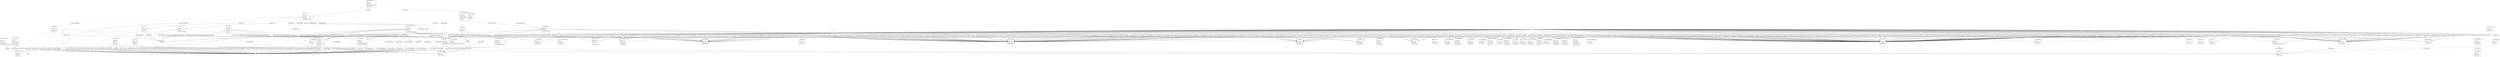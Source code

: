 digraph gph {
clusterNodesv [label="struct: clusterNodes\l\n----\lpackage: redis\l\nfile: cluster.go\l----\lopt:*ClusterOptions\l\nallNodes:map[string]*clusterNode\l\n", shape="box"];clusterNodes_All [label="function: All", shape="box"];
clusterNodev [label="struct: clusterNode\l\n----\lpackage: redis\l\nfile: cluster.go\l----\lClient:*Client\l\n", shape="box"];

ClusterClientv [label="struct: ClusterClient\l\n----\lpackage: redis\l\nfile: cluster.go\l----\lhooks:hooks\l\n*clusterClient:*clusterClient\l\n", shape="box"];ClusterClient_cmdsAreReadOnly [label="function: cmdsAreReadOnly", shape="box"];
Cmderv [label="Cmder", shape="box"];
ClusterClient_DoContext [label="function: DoContext", shape="box"];
Cmdv [label="struct: Cmd\l\n----\lpackage: redis\l\nfile: command.go\l----\lbaseCmd:baseCmd\l\n", shape="box"];
ClusterClient_processPipeline [label="function: processPipeline", shape="box"];
ClusterClient__process [label="function: _process", shape="box"];
ClusterClient_ProcessContext [label="function: ProcessContext", shape="box"];
ClusterClient_cmdInfo [label="function: cmdInfo", shape="box"];
CommandInfov [label="struct: CommandInfo\l\n----\lpackage: redis\l\nfile: command.go\l----\l", shape="box"];

cmdsMapv [label="struct: cmdsMap\l\n----\lpackage: redis\l\nfile: cluster.go\l----\lm:map[*clusterNode][]Cmder\l\nm:map[*clusterNode][]Cmder\l\n", shape="box"];cmdsMap_Add [label="function: Add", shape="box"];
ClusterClient_TxPipeline [label="function: TxPipeline", shape="box"];
Pipelinerv [label="Pipeliner", shape="box"];
ClusterClient_mapCmdsBySlot [label="function: mapCmdsBySlot", shape="box"];
ClusterClient_cmdsInfo [label="function: cmdsInfo", shape="box"];
ClusterClient_Do [label="function: Do", shape="box"];
ClusterClient_Pipelined [label="function: Pipelined", shape="box"];
ClusterClient_mapCmdsByNode [label="function: mapCmdsByNode", shape="box"];
ClusterClient_WithContext [label="function: WithContext", shape="box"];
ClusterClient_process [label="function: process", shape="box"];
ClusterClient__processPipeline [label="function: _processPipeline", shape="box"];

clusterStatev [label="struct: clusterState\l\n----\lpackage: redis\l\nfile: cluster.go\l----\lSlaves:[]*clusterNode\l\nslots:[]*clusterSlot\l\nnodes:*clusterNodes\l\n", shape="box"];clusterState_slotNodes [label="function: slotNodes", shape="box"];
ClusterClient_processTxPipeline [label="function: processTxPipeline", shape="box"];
ClusterClient_cmdsMoved [label="function: cmdsMoved", shape="box"];
ClusterClient_Subscribe [label="function: Subscribe", shape="box"];
PubSubv [label="struct: PubSub\l\n----\lpackage: redis\l\nfile: pubsub.go\l----\lcmd:*Cmd\l\nmsgCh:chan *Message\l\nopt:*Options\l\n", shape="box"];
ClusterClient_pubSub [label="function: pubSub", shape="box"];
ClusterClient_Process [label="function: Process", shape="box"];
ClusterClient_Pipeline [label="function: Pipeline", shape="box"];
ClusterClient_checkMovedErr [label="function: checkMovedErr", shape="box"];

ClusterOptionsv [label="struct: ClusterOptions\l\n----\lpackage: redis\l\nfile: cluster.go\l----\lClusterSlots:func() ([]ClusterSlot, error)\l\n", shape="box"];ClusterOptions_clientOptions [label="function: clientOptions", shape="box"];
Optionsv [label="struct: Options\l\n----\lpackage: redis\l\nfile: options.go\l----\l", shape="box"];
ClusterClient_cmdNode [label="function: cmdNode", shape="box"];
ClusterClient__processTxPipeline [label="function: _processTxPipeline", shape="box"];
ClusterClient_txPipelineReadQueued [label="function: txPipelineReadQueued", shape="box"];
ClusterClient_Options [label="function: Options", shape="box"];
ClusterClient_pipelineReadCmds [label="function: pipelineReadCmds", shape="box"];
ClusterClient_TxPipelined [label="function: TxPipelined", shape="box"];
ClusterClient_PSubscribe [label="function: PSubscribe", shape="box"];
ClusterClient_DBSize [label="function: DBSize", shape="box"];
IntCmdv [label="struct: IntCmd\l\n----\lpackage: redis\l\nfile: command.go\l----\lbaseCmd:baseCmd\l\n", shape="box"];

ScanCmdv [label="struct: ScanCmd\l\n----\lpackage: redis\l\nfile: command.go\l----\lbaseCmd:baseCmd\l\n", shape="box"];ScanCmd_Iterator [label="function: Iterator", shape="box"];
ScanIteratorv [label="struct: ScanIterator\l\n----\lpackage: redis\l\nfile: iterator.go\l----\lcmd:*ScanCmd\l\n", shape="box"];

CommandsInfoCmdv [label="struct: CommandsInfoCmd\l\n----\lpackage: redis\l\nfile: command.go\l----\lbaseCmd:baseCmd\l\nval:map[string]*CommandInfo\l\n", shape="box"];CommandsInfoCmd_Result [label="function: Result", shape="box"];

cmdsInfoCachev [label="struct: cmdsInfoCache\l\n----\lpackage: redis\l\nfile: command.go\l----\lfn:func() (map[string]*CommandInfo, error)\l\n", shape="box"];cmdsInfoCache_Get [label="function: Get", shape="box"];
CommandsInfoCmd_Val [label="function: Val", shape="box"];

cmdablev [label="", shape="box"];cmdable_ZAddCh [label="function: ZAddCh", shape="box"];
cmdable_PExpire [label="function: PExpire", shape="box"];
BoolCmdv [label="struct: BoolCmd\l\n----\lpackage: redis\l\nfile: command.go\l----\lbaseCmd:baseCmd\l\n", shape="box"];
cmdable_ZCard [label="function: ZCard", shape="box"];
cmdable_Publish [label="function: Publish", shape="box"];
cmdable_BitOpAnd [label="function: BitOpAnd", shape="box"];
cmdable_LRange [label="function: LRange", shape="box"];
StringSliceCmdv [label="struct: StringSliceCmd\l\n----\lpackage: redis\l\nfile: command.go\l----\lbaseCmd:baseCmd\l\n", shape="box"];
cmdable_SIsMember [label="function: SIsMember", shape="box"];
cmdable_ZAddNX [label="function: ZAddNX", shape="box"];
cmdable_Eval [label="function: Eval", shape="box"];
cmdable_SetBit [label="function: SetBit", shape="box"];
cmdable_XPending [label="function: XPending", shape="box"];
XPendingCmdv [label="struct: XPendingCmd\l\n----\lpackage: redis\l\nfile: command.go\l----\lval:*XPending\l\nbaseCmd:baseCmd\l\n", shape="box"];
cmdable_ZAddXXCh [label="function: ZAddXXCh", shape="box"];
cmdable_ClusterMeet [label="function: ClusterMeet", shape="box"];
StatusCmdv [label="struct: StatusCmd\l\n----\lpackage: redis\l\nfile: command.go\l----\lbaseCmd:baseCmd\l\n", shape="box"];
cmdable_GeoDist [label="function: GeoDist", shape="box"];
FloatCmdv [label="struct: FloatCmd\l\n----\lpackage: redis\l\nfile: command.go\l----\lbaseCmd:baseCmd\l\n", shape="box"];
cmdable_XAck [label="function: XAck", shape="box"];
cmdable_LPush [label="function: LPush", shape="box"];
cmdable_RPop [label="function: RPop", shape="box"];
StringCmdv [label="struct: StringCmd\l\n----\lpackage: redis\l\nfile: command.go\l----\lbaseCmd:baseCmd\l\n", shape="box"];
cmdable_Move [label="function: Move", shape="box"];
cmdable_SInterStore [label="function: SInterStore", shape="box"];
cmdable_ZRevRangeByScoreWithScores [label="function: ZRevRangeByScoreWithScores", shape="box"];
ZRangeByv [label="struct: ZRangeBy\l\n----\lpackage: redis\l\nfile: commands.go\l----\l", shape="box"];
ZSliceCmdv [label="struct: ZSliceCmd\l\n----\lpackage: redis\l\nfile: command.go\l----\lval:[]Z\l\nbaseCmd:baseCmd\l\n", shape="box"];
cmdable_ClientGetName [label="function: ClientGetName", shape="box"];
cmdable_ClusterFailover [label="function: ClusterFailover", shape="box"];
cmdable_ExpireAt [label="function: ExpireAt", shape="box"];
cmdable_FlushDBAsync [label="function: FlushDBAsync", shape="box"];
cmdable_XClaim [label="function: XClaim", shape="box"];
XMessageSliceCmdv [label="struct: XMessageSliceCmd\l\n----\lpackage: redis\l\nfile: command.go\l----\lval:[]XMessage\l\nbaseCmd:baseCmd\l\n", shape="box"];
XClaimArgsv [label="struct: XClaimArgs\l\n----\lpackage: redis\l\nfile: commands.go\l----\l", shape="box"];
cmdable_ZRangeByScoreWithScores [label="function: ZRangeByScoreWithScores", shape="box"];
cmdable_ZRevRangeWithScores [label="function: ZRevRangeWithScores", shape="box"];
cmdable_ClusterAddSlotsRange [label="function: ClusterAddSlotsRange", shape="box"];
cmdable_SCard [label="function: SCard", shape="box"];
cmdable_HSet [label="function: HSet", shape="box"];
cmdable_SPopN [label="function: SPopN", shape="box"];
cmdable_ClusterKeySlot [label="function: ClusterKeySlot", shape="box"];
cmdable_PExpireAt [label="function: PExpireAt", shape="box"];
cmdable_Restore [label="function: Restore", shape="box"];
cmdable_Sort [label="function: Sort", shape="box"];
Sortv [label="struct: Sort\l\n----\lpackage: redis\l\nfile: commands.go\l----\l", shape="box"];
cmdable_ZScan [label="function: ZScan", shape="box"];
cmdable_BitPos [label="function: BitPos", shape="box"];
cmdable_Get [label="function: Get", shape="box"];
cmdable_SMembersMap [label="function: SMembersMap", shape="box"];
StringStructMapCmdv [label="struct: StringStructMapCmd\l\n----\lpackage: redis\l\nfile: command.go\l----\lbaseCmd:baseCmd\l\n", shape="box"];
cmdable_XGroupSetID [label="function: XGroupSetID", shape="box"];
cmdable_Command [label="function: Command", shape="box"];
cmdable_Shutdown [label="function: Shutdown", shape="box"];
cmdable_ClusterSlots [label="function: ClusterSlots", shape="box"];
ClusterSlotsCmdv [label="struct: ClusterSlotsCmd\l\n----\lpackage: redis\l\nfile: command.go\l----\lbaseCmd:baseCmd\l\nval:[]ClusterSlot\l\n", shape="box"];
cmdable_ZRangeByLex [label="function: ZRangeByLex", shape="box"];
cmdable_LTrim [label="function: LTrim", shape="box"];
cmdable_ZRevRank [label="function: ZRevRank", shape="box"];
cmdable_HGet [label="function: HGet", shape="box"];
cmdable_Persist [label="function: Persist", shape="box"];
cmdable_SortStore [label="function: SortStore", shape="box"];
cmdable_XLen [label="function: XLen", shape="box"];
cmdable_ZPopMax [label="function: ZPopMax", shape="box"];
cmdable_GeoRadius [label="function: GeoRadius", shape="box"];
GeoRadiusQueryv [label="struct: GeoRadiusQuery\l\n----\lpackage: redis\l\nfile: command.go\l----\l", shape="box"];
GeoLocationCmdv [label="struct: GeoLocationCmd\l\n----\lpackage: redis\l\nfile: command.go\l----\lq:*GeoRadiusQuery\l\nlocations:[]GeoLocation\l\nbaseCmd:baseCmd\l\n", shape="box"];
cmdable_Echo [label="function: Echo", shape="box"];
cmdable_SInter [label="function: SInter", shape="box"];
cmdable_ScriptLoad [label="function: ScriptLoad", shape="box"];
cmdable_HMSet [label="function: HMSet", shape="box"];
cmdable_BitOpOr [label="function: BitOpOr", shape="box"];
cmdable_GeoRadiusByMemberStore [label="function: GeoRadiusByMemberStore", shape="box"];
cmdable_IncrByFloat [label="function: IncrByFloat", shape="box"];
cmdable_SDiff [label="function: SDiff", shape="box"];
cmdable_XGroupDelConsumer [label="function: XGroupDelConsumer", shape="box"];
cmdable_XTrim [label="function: XTrim", shape="box"];
cmdable_zIncr [label="function: zIncr", shape="box"];
cmdable_ScriptExists [label="function: ScriptExists", shape="box"];
BoolSliceCmdv [label="struct: BoolSliceCmd\l\n----\lpackage: redis\l\nfile: command.go\l----\lbaseCmd:baseCmd\l\n", shape="box"];
cmdable_ClusterForget [label="function: ClusterForget", shape="box"];
cmdable_ObjectIdleTime [label="function: ObjectIdleTime", shape="box"];
DurationCmdv [label="struct: DurationCmd\l\n----\lpackage: redis\l\nfile: command.go\l----\lbaseCmd:baseCmd\l\n", shape="box"];
cmdable_zRange [label="function: zRange", shape="box"];
cmdable_ZRevRangeByLex [label="function: ZRevRangeByLex", shape="box"];
cmdable_ShutdownSave [label="function: ShutdownSave", shape="box"];
cmdable_ShutdownNoSave [label="function: ShutdownNoSave", shape="box"];
cmdable_ClusterGetKeysInSlot [label="function: ClusterGetKeysInSlot", shape="box"];
cmdable_XRangeN [label="function: XRangeN", shape="box"];
cmdable_XReadGroup [label="function: XReadGroup", shape="box"];
XReadGroupArgsv [label="struct: XReadGroupArgs\l\n----\lpackage: redis\l\nfile: commands.go\l----\l", shape="box"];
XStreamSliceCmdv [label="struct: XStreamSliceCmd\l\n----\lpackage: redis\l\nfile: command.go\l----\lbaseCmd:baseCmd\l\nval:[]XStream\l\n", shape="box"];
cmdable_ClusterCountKeysInSlot [label="function: ClusterCountKeysInSlot", shape="box"];
cmdable_Type [label="function: Type", shape="box"];
cmdable_GetSet [label="function: GetSet", shape="box"];
cmdable_SetXX [label="function: SetXX", shape="box"];
cmdable_HKeys [label="function: HKeys", shape="box"];
cmdable_ZAdd [label="function: ZAdd", shape="box"];
cmdable_DbSize [label="function: DbSize", shape="box"];
cmdable_Rename [label="function: Rename", shape="box"];
cmdable_BitOpXor [label="function: BitOpXor", shape="box"];
cmdable_XDel [label="function: XDel", shape="box"];
cmdable_XInfoGroups [label="function: XInfoGroups", shape="box"];
XInfoGroupsCmdv [label="struct: XInfoGroupsCmd\l\n----\lpackage: redis\l\nfile: command.go\l----\lbaseCmd:baseCmd\l\nval:[]XInfoGroups\l\n", shape="box"];
cmdable_ZAddXX [label="function: ZAddXX", shape="box"];
cmdable_ZRemRangeByLex [label="function: ZRemRangeByLex", shape="box"];
cmdable_Ping [label="function: Ping", shape="box"];
cmdable_ClusterNodes [label="function: ClusterNodes", shape="box"];
cmdable_RPush [label="function: RPush", shape="box"];
cmdable_ZRemRangeByScore [label="function: ZRemRangeByScore", shape="box"];
cmdable_GetRange [label="function: GetRange", shape="box"];
cmdable_Time [label="function: Time", shape="box"];
TimeCmdv [label="struct: TimeCmd\l\n----\lpackage: redis\l\nfile: command.go\l----\lbaseCmd:baseCmd\l\n", shape="box"];
cmdable_LInsertBefore [label="function: LInsertBefore", shape="box"];
cmdable_ConfigGet [label="function: ConfigGet", shape="box"];
SliceCmdv [label="struct: SliceCmd\l\n----\lpackage: redis\l\nfile: command.go\l----\lbaseCmd:baseCmd\l\n", shape="box"];
cmdable_Dump [label="function: Dump", shape="box"];
cmdable_MGet [label="function: MGet", shape="box"];
cmdable_HVals [label="function: HVals", shape="box"];
cmdable_XRead [label="function: XRead", shape="box"];
XReadArgsv [label="struct: XReadArgs\l\n----\lpackage: redis\l\nfile: commands.go\l----\l", shape="box"];
cmdable_BitField [label="function: BitField", shape="box"];
IntSliceCmdv [label="struct: IntSliceCmd\l\n----\lpackage: redis\l\nfile: command.go\l----\lbaseCmd:baseCmd\l\n", shape="box"];
cmdable_XGroupCreate [label="function: XGroupCreate", shape="box"];
cmdable_PubSubNumPat [label="function: PubSubNumPat", shape="box"];
cmdable_Quit [label="function: Quit", shape="box"];
cmdable_ClusterReplicate [label="function: ClusterReplicate", shape="box"];
cmdable_GeoHash [label="function: GeoHash", shape="box"];
cmdable_SUnion [label="function: SUnion", shape="box"];
cmdable_BitCount [label="function: BitCount", shape="box"];
BitCountv [label="struct: BitCount\l\n----\lpackage: redis\l\nfile: commands.go\l----\l", shape="box"];
cmdable_SAdd [label="function: SAdd", shape="box"];
cmdable_SPop [label="function: SPop", shape="box"];
cmdable_XGroupDestroy [label="function: XGroupDestroy", shape="box"];
cmdable_ObjectRefCount [label="function: ObjectRefCount", shape="box"];
cmdable_BLPop [label="function: BLPop", shape="box"];
cmdable_EvalSha [label="function: EvalSha", shape="box"];
cmdable_RandomKey [label="function: RandomKey", shape="box"];
cmdable_RPopLPush [label="function: RPopLPush", shape="box"];
cmdable_SDiffStore [label="function: SDiffStore", shape="box"];
cmdable_BgRewriteAOF [label="function: BgRewriteAOF", shape="box"];
cmdable_MSet [label="function: MSet", shape="box"];
cmdable_ClusterDelSlots [label="function: ClusterDelSlots", shape="box"];
cmdable_ClientID [label="function: ClientID", shape="box"];
cmdable_ConfigResetStat [label="function: ConfigResetStat", shape="box"];
cmdable_Unlink [label="function: Unlink", shape="box"];
cmdable_ClientKillByFilter [label="function: ClientKillByFilter", shape="box"];
cmdable_ClientPause [label="function: ClientPause", shape="box"];
cmdable_Del [label="function: Del", shape="box"];
cmdable_DecrBy [label="function: DecrBy", shape="box"];
cmdable_ZPopMin [label="function: ZPopMin", shape="box"];
cmdable_PFAdd [label="function: PFAdd", shape="box"];
cmdable_Decr [label="function: Decr", shape="box"];
cmdable_HScan [label="function: HScan", shape="box"];
cmdable_LInsert [label="function: LInsert", shape="box"];
cmdable_SScan [label="function: SScan", shape="box"];
cmdable_ZIncr [label="function: ZIncr", shape="box"];
Zv [label="struct: Z\l\n----\lpackage: redis\l\nfile: commands.go\l----\l", shape="box"];
cmdable_GeoRadiusStore [label="function: GeoRadiusStore", shape="box"];
cmdable_LRem [label="function: LRem", shape="box"];
cmdable_HGetAll [label="function: HGetAll", shape="box"];
StringStringMapCmdv [label="struct: StringStringMapCmd\l\n----\lpackage: redis\l\nfile: command.go\l----\lbaseCmd:baseCmd\l\n", shape="box"];
cmdable_RPushX [label="function: RPushX", shape="box"];
cmdable_XClaimJustID [label="function: XClaimJustID", shape="box"];
cmdable_PFMerge [label="function: PFMerge", shape="box"];
cmdable_ClusterAddSlots [label="function: ClusterAddSlots", shape="box"];
cmdable_MSetNX [label="function: MSetNX", shape="box"];
cmdable_ScriptKill [label="function: ScriptKill", shape="box"];
cmdable_ClusterSlaves [label="function: ClusterSlaves", shape="box"];
cmdable_ZRem [label="function: ZRem", shape="box"];
cmdable_LPushX [label="function: LPushX", shape="box"];
cmdable_LSet [label="function: LSet", shape="box"];
cmdable_SRandMemberN [label="function: SRandMemberN", shape="box"];
cmdable_ZScore [label="function: ZScore", shape="box"];
cmdable_ConfigRewrite [label="function: ConfigRewrite", shape="box"];
cmdable_FlushAll [label="function: FlushAll", shape="box"];
cmdable_Append [label="function: Append", shape="box"];
cmdable_XAdd [label="function: XAdd", shape="box"];
XAddArgsv [label="struct: XAddArgs\l\n----\lpackage: redis\l\nfile: commands.go\l----\l", shape="box"];
cmdable_ZIncrNX [label="function: ZIncrNX", shape="box"];
cmdable_ZRank [label="function: ZRank", shape="box"];
cmdable_PFCount [label="function: PFCount", shape="box"];
cmdable_Info [label="function: Info", shape="box"];
cmdable_DebugObject [label="function: DebugObject", shape="box"];
cmdable_BitOpNot [label="function: BitOpNot", shape="box"];
cmdable_Scan [label="function: Scan", shape="box"];
cmdable_bitOp [label="function: bitOp", shape="box"];
cmdable_ClusterCountFailureReports [label="function: ClusterCountFailureReports", shape="box"];
cmdable_MemoryUsage [label="function: MemoryUsage", shape="box"];
cmdable_SortInterfaces [label="function: SortInterfaces", shape="box"];
cmdable_SUnionStore [label="function: SUnionStore", shape="box"];
cmdable_zRevRangeBy [label="function: zRevRangeBy", shape="box"];
cmdable_ScriptFlush [label="function: ScriptFlush", shape="box"];
cmdable_ClusterResetSoft [label="function: ClusterResetSoft", shape="box"];
cmdable_IncrBy [label="function: IncrBy", shape="box"];
cmdable_LIndex [label="function: LIndex", shape="box"];
cmdable_ZRange [label="function: ZRange", shape="box"];
cmdable_zRangeBy [label="function: zRangeBy", shape="box"];
cmdable_HDel [label="function: HDel", shape="box"];
cmdable_Wait [label="function: Wait", shape="box"];
cmdable_SMove [label="function: SMove", shape="box"];
cmdable_XGroupCreateMkStream [label="function: XGroupCreateMkStream", shape="box"];
cmdable_FlushDB [label="function: FlushDB", shape="box"];
cmdable_Save [label="function: Save", shape="box"];
cmdable_ClientList [label="function: ClientList", shape="box"];
cmdable_ZRevRange [label="function: ZRevRange", shape="box"];
cmdable_LLen [label="function: LLen", shape="box"];
cmdable_ZUnionStore [label="function: ZUnionStore", shape="box"];
ZStorev [label="struct: ZStore\l\n----\lpackage: redis\l\nfile: commands.go\l----\l", shape="box"];
cmdable_RenameNX [label="function: RenameNX", shape="box"];
cmdable_ZRangeWithScores [label="function: ZRangeWithScores", shape="box"];
cmdable_ClientKill [label="function: ClientKill", shape="box"];
cmdable_PubSubNumSub [label="function: PubSubNumSub", shape="box"];
StringIntMapCmdv [label="struct: StringIntMapCmd\l\n----\lpackage: redis\l\nfile: command.go\l----\lbaseCmd:baseCmd\l\n", shape="box"];
cmdable_GeoPos [label="function: GeoPos", shape="box"];
GeoPosCmdv [label="struct: GeoPosCmd\l\n----\lpackage: redis\l\nfile: command.go\l----\lbaseCmd:baseCmd\l\nval:[]*GeoPos\l\n", shape="box"];
cmdable_Touch [label="function: Touch", shape="box"];
cmdable_RestoreReplace [label="function: RestoreReplace", shape="box"];
cmdable_TTL [label="function: TTL", shape="box"];
cmdable_GetBit [label="function: GetBit", shape="box"];
cmdable_StrLen [label="function: StrLen", shape="box"];
cmdable_XTrimApprox [label="function: XTrimApprox", shape="box"];
cmdable_ZRevRangeByScore [label="function: ZRevRangeByScore", shape="box"];
cmdable_Exists [label="function: Exists", shape="box"];
cmdable_HLen [label="function: HLen", shape="box"];
cmdable_HMGet [label="function: HMGet", shape="box"];
cmdable_XRevRange [label="function: XRevRange", shape="box"];
cmdable_Incr [label="function: Incr", shape="box"];
cmdable_HIncrByFloat [label="function: HIncrByFloat", shape="box"];
cmdable_XPendingExt [label="function: XPendingExt", shape="box"];
XPendingExtArgsv [label="struct: XPendingExtArgs\l\n----\lpackage: redis\l\nfile: commands.go\l----\l", shape="box"];
XPendingExtCmdv [label="struct: XPendingExtCmd\l\n----\lpackage: redis\l\nfile: command.go\l----\lval:[]XPendingExt\l\nbaseCmd:baseCmd\l\n", shape="box"];
cmdable_ObjectEncoding [label="function: ObjectEncoding", shape="box"];
cmdable_SMembers [label="function: SMembers", shape="box"];
cmdable_ZIncrXX [label="function: ZIncrXX", shape="box"];
cmdable_ZLexCount [label="function: ZLexCount", shape="box"];
cmdable_ZInterStore [label="function: ZInterStore", shape="box"];
cmdable_ZRangeByScore [label="function: ZRangeByScore", shape="box"];

statefulCmdablev [label="", shape="box"];statefulCmdable_ClientSetName [label="function: ClientSetName", shape="box"];
cmdable_ClusterInfo [label="function: ClusterInfo", shape="box"];
cmdable_Expire [label="function: Expire", shape="box"];
cmdable_SRem [label="function: SRem", shape="box"];
cmdable_BZPopMax [label="function: BZPopMax", shape="box"];
ZWithKeyCmdv [label="struct: ZWithKeyCmd\l\n----\lpackage: redis\l\nfile: command.go\l----\lbaseCmd:baseCmd\l\nval:*ZWithKey\l\n", shape="box"];
cmdable_BZPopMin [label="function: BZPopMin", shape="box"];
cmdable_zAdd [label="function: zAdd", shape="box"];
cmdable_ClientUnblock [label="function: ClientUnblock", shape="box"];
cmdable_ReadWrite [label="function: ReadWrite", shape="box"];
cmdable_HIncrBy [label="function: HIncrBy", shape="box"];
cmdable_ZCount [label="function: ZCount", shape="box"];
cmdable_ClusterResetHard [label="function: ClusterResetHard", shape="box"];
cmdable_BRPop [label="function: BRPop", shape="box"];
cmdable_LPop [label="function: LPop", shape="box"];
cmdable_HSetNX [label="function: HSetNX", shape="box"];
cmdable_SetNX [label="function: SetNX", shape="box"];
cmdable_BgSave [label="function: BgSave", shape="box"];
cmdable_LastSave [label="function: LastSave", shape="box"];
statefulCmdable_Select [label="function: Select", shape="box"];
cmdable_FlushAllAsync [label="function: FlushAllAsync", shape="box"];
cmdable_PubSubChannels [label="function: PubSubChannels", shape="box"];
cmdable_GeoAdd [label="function: GeoAdd", shape="box"];
cmdable_ClientUnblockWithError [label="function: ClientUnblockWithError", shape="box"];
cmdable_XReadStreams [label="function: XReadStreams", shape="box"];
cmdable_ZIncrBy [label="function: ZIncrBy", shape="box"];
cmdable_DBSize [label="function: DBSize", shape="box"];
cmdable_ClusterSaveConfig [label="function: ClusterSaveConfig", shape="box"];
cmdable_ReadOnly [label="function: ReadOnly", shape="box"];
cmdable_Keys [label="function: Keys", shape="box"];
cmdable_XRevRangeN [label="function: XRevRangeN", shape="box"];
cmdable_shutdown [label="function: shutdown", shape="box"];
cmdable_PTTL [label="function: PTTL", shape="box"];
cmdable_ConfigSet [label="function: ConfigSet", shape="box"];
cmdable_SRandMember [label="function: SRandMember", shape="box"];
cmdable_ZAddNXCh [label="function: ZAddNXCh", shape="box"];
cmdable_SlaveOf [label="function: SlaveOf", shape="box"];
cmdable_HExists [label="function: HExists", shape="box"];
cmdable_Set [label="function: Set", shape="box"];
cmdable_LInsertAfter [label="function: LInsertAfter", shape="box"];
cmdable_XRange [label="function: XRange", shape="box"];
cmdable_ZRemRangeByRank [label="function: ZRemRangeByRank", shape="box"];
statefulCmdable_SwapDB [label="function: SwapDB", shape="box"];
cmdable_Migrate [label="function: Migrate", shape="box"];
cmdable_SetRange [label="function: SetRange", shape="box"];
statefulCmdable_Auth [label="function: Auth", shape="box"];
cmdable_ClusterDelSlotsRange [label="function: ClusterDelSlotsRange", shape="box"];
cmdable_GeoRadiusByMember [label="function: GeoRadiusByMember", shape="box"];
cmdable_BRPopLPush [label="function: BRPopLPush", shape="box"];

Pipelinev [label="struct: Pipeline\l\n----\lpackage: redis\l\nfile: pipeline.go\l----\lcmds:[]Cmder\l\n", shape="box"];Pipeline_Do [label="function: Do", shape="box"];
Pipeline_Exec [label="function: Exec", shape="box"];
Pipeline_ExecContext [label="function: ExecContext", shape="box"];
Pipeline_Pipelined [label="function: Pipelined", shape="box"];
Pipeline_Process [label="function: Process", shape="box"];
Pipeline_Pipeline [label="function: Pipeline", shape="box"];
Pipeline_TxPipelined [label="function: TxPipelined", shape="box"];
Pipeline_TxPipeline [label="function: TxPipeline", shape="box"];
PubSub_writeCmd [label="function: writeCmd", shape="box"];

Clientv [label="struct: Client\l\n----\lpackage: redis\l\nfile: redis.go\l----\lhooks:hooks\l\nbaseClient:baseClient\l\n", shape="box"];Client_Do [label="function: Do", shape="box"];

hooksv [label="struct: hooks\l\n----\lpackage: redis\l\nfile: redis.go\l----\lhooks:[]Hook\l\n", shape="box"];hooks_beforeProcess [label="function: beforeProcess", shape="box"];

baseClientv [label="struct: baseClient\l\n----\lpackage: redis\l\nfile: redis.go\l----\llimiter:Limiter\l\nopt:*Options\l\n", shape="box"];baseClient_cmdTimeout [label="function: cmdTimeout", shape="box"];
baseClient_pipelineProcessCmds [label="function: pipelineProcessCmds", shape="box"];
Client_WithContext [label="function: WithContext", shape="box"];

Connv [label="struct: Conn\l\n----\lpackage: redis\l\nfile: redis.go\l----\l*conn:*conn\l\n", shape="box"];Conn_Process [label="function: Process", shape="box"];
Client_pubSub [label="function: pubSub", shape="box"];
hooks_afterProcess [label="function: afterProcess", shape="box"];
Client_processPipeline [label="function: processPipeline", shape="box"];
baseClient_txPipelineProcessCmds [label="function: txPipelineProcessCmds", shape="box"];
Client_Options [label="function: Options", shape="box"];
Conn_TxPipelined [label="function: TxPipelined", shape="box"];
hooks_AddHook [label="function: AddHook", shape="box"];
Hookv [label="Hook", shape="box"];
baseClient_generalProcessPipeline [label="function: generalProcessPipeline", shape="box"];
baseClient__generalProcessPipeline [label="function: _generalProcessPipeline", shape="box"];
Conn_Pipeline [label="function: Pipeline", shape="box"];
Client_DoContext [label="function: DoContext", shape="box"];
hooks_afterProcessPipeline [label="function: afterProcessPipeline", shape="box"];
baseClient__process [label="function: _process", shape="box"];
Client_Conn [label="function: Conn", shape="box"];
Client_Subscribe [label="function: Subscribe", shape="box"];
Client_PSubscribe [label="function: PSubscribe", shape="box"];
baseClient_process [label="function: process", shape="box"];
hooks_beforeProcessPipeline [label="function: beforeProcessPipeline", shape="box"];
Client_processTxPipeline [label="function: processTxPipeline", shape="box"];
Conn_ProcessContext [label="function: ProcessContext", shape="box"];
Client_SetLimiter [label="function: SetLimiter", shape="box"];
Limiterv [label="Limiter", shape="box"];
Conn_Pipelined [label="function: Pipelined", shape="box"];
Conn_TxPipeline [label="function: TxPipeline", shape="box"];

Ringv [label="struct: Ring\l\n----\lpackage: redis\l\nfile: ring.go\l----\l*ring:*ring\l\nhooks:hooks\l\n", shape="box"];Ring_DoContext [label="function: DoContext", shape="box"];
Ring_Subscribe [label="function: Subscribe", shape="box"];
Ring_process [label="function: process", shape="box"];
Ring_TxPipeline [label="function: TxPipeline", shape="box"];
Ring_PSubscribe [label="function: PSubscribe", shape="box"];
Ring_cmdShard [label="function: cmdShard", shape="box"];
Ring__process [label="function: _process", shape="box"];
Ring_TxPipelined [label="function: TxPipelined", shape="box"];
Ring_processPipeline [label="function: processPipeline", shape="box"];
Ring_processTxPipeline [label="function: processTxPipeline", shape="box"];

ringShardsv [label="struct: ringShards\l\n----\lpackage: redis\l\nfile: ring.go\l----\lshards:map[string]*ringShard\l\nopt:*RingOptions\l\n", shape="box"];ringShards_List [label="function: List", shape="box"];
ringShardv [label="struct: ringShard\l\n----\lpackage: redis\l\nfile: ring.go\l----\lClient:*Client\l\n", shape="box"];
Ring_WithContext [label="function: WithContext", shape="box"];
Ring_Do [label="function: Do", shape="box"];
Ring_ProcessContext [label="function: ProcessContext", shape="box"];
Ring_generalProcessPipeline [label="function: generalProcessPipeline", shape="box"];
ringShards_Add [label="function: Add", shape="box"];
Ring_Options [label="function: Options", shape="box"];
RingOptionsv [label="struct: RingOptions\l\n----\lpackage: redis\l\nfile: ring.go\l----\l", shape="box"];
RingOptions_clientOptions [label="function: clientOptions", shape="box"];
Ring_Process [label="function: Process", shape="box"];
Ring_cmdsInfo [label="function: cmdsInfo", shape="box"];
Ring_cmdInfo [label="function: cmdInfo", shape="box"];
Ring_Pipelined [label="function: Pipelined", shape="box"];
Ring_Pipeline [label="function: Pipeline", shape="box"];
Ring_processShardPipeline [label="function: processShardPipeline", shape="box"];

Scriptv [label="struct: Script\l\n----\lpackage: redis\l\nfile: script.go\l----\l", shape="box"];Script_Load [label="function: Load", shape="box"];
scripterv [label="scripter", shape="box"];
Script_Exists [label="function: Exists", shape="box"];
Script_Eval [label="function: Eval", shape="box"];
Script_EvalSha [label="function: EvalSha", shape="box"];
Script_Run [label="function: Run", shape="box"];

SentinelClientv [label="struct: SentinelClient\l\n----\lpackage: redis\l\nfile: sentinel.go\l----\l*baseClient:*baseClient\l\n", shape="box"];SentinelClient_Set [label="function: Set", shape="box"];

FailoverOptionsv [label="struct: FailoverOptions\l\n----\lpackage: redis\l\nfile: sentinel.go\l----\l", shape="box"];FailoverOptions_options [label="function: options", shape="box"];
SentinelClient_pubSub [label="function: pubSub", shape="box"];
SentinelClient_PSubscribe [label="function: PSubscribe", shape="box"];
SentinelClient_Reset [label="function: Reset", shape="box"];
SentinelClient_CkQuorum [label="function: CkQuorum", shape="box"];

sentinelFailoverv [label="struct: sentinelFailover\l\n----\lpackage: redis\l\nfile: sentinel.go\l----\lsentinel:*SentinelClient\l\npubsub:*PubSub\l\nopt:*Options\l\n", shape="box"];sentinelFailover_getMasterAddr [label="function: getMasterAddr", shape="box"];
SentinelClient_FlushConfig [label="function: FlushConfig", shape="box"];
SentinelClient_Remove [label="function: Remove", shape="box"];
SentinelClient_Slaves [label="function: Slaves", shape="box"];
sentinelFailover_listen [label="function: listen", shape="box"];
sentinelFailover_setSentinel [label="function: setSentinel", shape="box"];
SentinelClient_GetMasterAddrByName [label="function: GetMasterAddrByName", shape="box"];
SentinelClient_Sentinels [label="function: Sentinels", shape="box"];
SentinelClient_Master [label="function: Master", shape="box"];
SentinelClient_Process [label="function: Process", shape="box"];
SentinelClient_ProcessContext [label="function: ProcessContext", shape="box"];
SentinelClient_Monitor [label="function: Monitor", shape="box"];
SentinelClient_Ping [label="function: Ping", shape="box"];
SentinelClient_Failover [label="function: Failover", shape="box"];
SentinelClient_Masters [label="function: Masters", shape="box"];
SentinelClient_WithContext [label="function: WithContext", shape="box"];
SentinelClient_Subscribe [label="function: Subscribe", shape="box"];

Txv [label="struct: Tx\l\n----\lpackage: redis\l\nfile: tx.go\l----\lbaseClient:baseClient\l\n", shape="box"];Tx_Pipeline [label="function: Pipeline", shape="box"];
Tx_Process [label="function: Process", shape="box"];
Tx_Pipelined [label="function: Pipelined", shape="box"];
Tx_TxPipelined [label="function: TxPipelined", shape="box"];
Tx_Unwatch [label="function: Unwatch", shape="box"];
Tx_TxPipeline [label="function: TxPipeline", shape="box"];
Tx_WithContext [label="function: WithContext", shape="box"];
Tx_ProcessContext [label="function: ProcessContext", shape="box"];
Tx_Watch [label="function: Watch", shape="box"];
Client_newTx [label="function: newTx", shape="box"];

UniversalOptionsv [label="struct: UniversalOptions\l\n----\lpackage: redis\l\nfile: universal.go\l----\l", shape="box"];UniversalOptions_cluster [label="function: cluster", shape="box"];
UniversalOptions_failover [label="function: failover", shape="box"];
UniversalOptions_simple [label="function: simple", shape="box"];
ClusterClientv->ClusterClient_Pipeline [style="dashed"];
ClusterClient_Pipeline->Pipelinerv;
ClusterClientv->ClusterClient_checkMovedErr [style="dashed"];
ClusterClient_checkMovedErr->cmdsMapv;
ClusterClient_checkMovedErr->Cmderv;
ClusterOptionsv->ClusterOptions_clientOptions [style="dashed"];
ClusterOptions_clientOptions->Optionsv;
ClusterClientv->ClusterClient_cmdNode [style="dashed"];
ClusterClient_cmdNode->CommandInfov;
ClusterClientv->ClusterClient_Options [style="dashed"];
ClusterClient_Options->ClusterOptionsv;
ClusterClientv->ClusterClient__processTxPipeline [style="dashed"];
ClusterClient__processTxPipeline->Cmderv;
ClusterClientv->ClusterClient_txPipelineReadQueued [style="dashed"];
ClusterClient_txPipelineReadQueued->Cmderv;
ClusterClient_txPipelineReadQueued->cmdsMapv;
ClusterClientv->ClusterClient_pipelineReadCmds [style="dashed"];
ClusterClient_pipelineReadCmds->cmdsMapv;
ClusterClient_pipelineReadCmds->clusterNodev;
ClusterClient_pipelineReadCmds->Cmderv;
ClusterClientv->ClusterClient_TxPipelined [style="dashed"];
ClusterClient_TxPipelined->Cmderv;
ClusterClientv->ClusterClient_PSubscribe [style="dashed"];
ClusterClient_PSubscribe->PubSubv;
ClusterClientv->ClusterClient_cmdsAreReadOnly [style="dashed"];
ClusterClient_cmdsAreReadOnly->Cmderv;
clusterNodesv->clusterNodes_All [style="dashed"];
clusterNodes_All->clusterNodev;
ClusterClientv->ClusterClient_processPipeline [style="dashed"];
ClusterClient_processPipeline->Cmderv;
ClusterClientv->ClusterClient_DoContext [style="dashed"];
ClusterClient_DoContext->Cmdv;
ClusterClientv->ClusterClient_ProcessContext [style="dashed"];
ClusterClient_ProcessContext->Cmderv;
ClusterClientv->ClusterClient__process [style="dashed"];
ClusterClient__process->Cmderv;
cmdsMapv->cmdsMap_Add [style="dashed"];
cmdsMap_Add->clusterNodev;
ClusterClientv->ClusterClient_cmdInfo [style="dashed"];
ClusterClient_cmdInfo->CommandInfov;
ClusterClientv->ClusterClient_Do [style="dashed"];
ClusterClient_Do->Cmdv;
ClusterClientv->ClusterClient_Pipelined [style="dashed"];
ClusterClient_Pipelined->Cmderv;
ClusterClientv->ClusterClient_mapCmdsByNode [style="dashed"];
ClusterClient_mapCmdsByNode->Cmderv;
ClusterClient_mapCmdsByNode->cmdsMapv;
ClusterClientv->ClusterClient_TxPipeline [style="dashed"];
ClusterClient_TxPipeline->Pipelinerv;
ClusterClientv->ClusterClient_mapCmdsBySlot [style="dashed"];
ClusterClient_mapCmdsBySlot->Cmderv;
ClusterClientv->ClusterClient_cmdsInfo [style="dashed"];
ClusterClient_cmdsInfo->CommandInfov;
ClusterClientv->ClusterClient_process [style="dashed"];
ClusterClient_process->Cmderv;
ClusterClientv->ClusterClient__processPipeline [style="dashed"];
ClusterClient__processPipeline->Cmderv;
ClusterClientv->ClusterClient_WithContext [style="dashed"];
ClusterClient_WithContext->ClusterClientv;
ClusterClientv->ClusterClient_processTxPipeline [style="dashed"];
ClusterClient_processTxPipeline->Cmderv;
clusterStatev->clusterState_slotNodes [style="dashed"];
clusterState_slotNodes->clusterNodev;
ClusterClientv->ClusterClient_cmdsMoved [style="dashed"];
ClusterClient_cmdsMoved->Cmderv;
ClusterClient_cmdsMoved->cmdsMapv;
ClusterClientv->ClusterClient_Subscribe [style="dashed"];
ClusterClient_Subscribe->PubSubv;
ClusterClientv->ClusterClient_pubSub [style="dashed"];
ClusterClient_pubSub->PubSubv;
ClusterClientv->ClusterClient_Process [style="dashed"];
ClusterClient_Process->Cmderv;
ClusterClientv->ClusterClient_DBSize [style="dashed"];
ClusterClient_DBSize->IntCmdv;
CommandsInfoCmdv->CommandsInfoCmd_Result [style="dashed"];
CommandsInfoCmd_Result->CommandInfov;
cmdsInfoCachev->cmdsInfoCache_Get [style="dashed"];
cmdsInfoCache_Get->CommandInfov;
CommandsInfoCmdv->CommandsInfoCmd_Val [style="dashed"];
CommandsInfoCmd_Val->CommandInfov;
ScanCmdv->ScanCmd_Iterator [style="dashed"];
ScanCmd_Iterator->ScanIteratorv;
cmdablev->cmdable_Append [style="dashed"];
cmdable_Append->IntCmdv;
cmdablev->cmdable_ConfigRewrite [style="dashed"];
cmdable_ConfigRewrite->StatusCmdv;
cmdablev->cmdable_FlushAll [style="dashed"];
cmdable_FlushAll->StatusCmdv;
cmdablev->cmdable_DebugObject [style="dashed"];
cmdable_DebugObject->StringCmdv;
cmdablev->cmdable_BitOpNot [style="dashed"];
cmdable_BitOpNot->IntCmdv;
cmdablev->cmdable_XAdd [style="dashed"];
cmdable_XAdd->XAddArgsv;
cmdable_XAdd->StringCmdv;
cmdablev->cmdable_ZIncrNX [style="dashed"];
cmdable_ZIncrNX->Zv;
cmdable_ZIncrNX->FloatCmdv;
cmdablev->cmdable_ZRank [style="dashed"];
cmdable_ZRank->IntCmdv;
cmdablev->cmdable_PFCount [style="dashed"];
cmdable_PFCount->IntCmdv;
cmdablev->cmdable_Info [style="dashed"];
cmdable_Info->StringCmdv;
cmdablev->cmdable_SortInterfaces [style="dashed"];
cmdable_SortInterfaces->SliceCmdv;
cmdable_SortInterfaces->Sortv;
cmdablev->cmdable_Scan [style="dashed"];
cmdable_Scan->ScanCmdv;
cmdablev->cmdable_bitOp [style="dashed"];
cmdable_bitOp->IntCmdv;
cmdablev->cmdable_ClusterCountFailureReports [style="dashed"];
cmdable_ClusterCountFailureReports->IntCmdv;
cmdablev->cmdable_MemoryUsage [style="dashed"];
cmdable_MemoryUsage->IntCmdv;
cmdablev->cmdable_IncrBy [style="dashed"];
cmdable_IncrBy->IntCmdv;
cmdablev->cmdable_SUnionStore [style="dashed"];
cmdable_SUnionStore->IntCmdv;
cmdablev->cmdable_zRevRangeBy [style="dashed"];
cmdable_zRevRangeBy->ZRangeByv;
cmdable_zRevRangeBy->StringSliceCmdv;
cmdablev->cmdable_ScriptFlush [style="dashed"];
cmdable_ScriptFlush->StatusCmdv;
cmdablev->cmdable_ClusterResetSoft [style="dashed"];
cmdable_ClusterResetSoft->StatusCmdv;
cmdablev->cmdable_HDel [style="dashed"];
cmdable_HDel->IntCmdv;
cmdablev->cmdable_LIndex [style="dashed"];
cmdable_LIndex->StringCmdv;
cmdablev->cmdable_ZRange [style="dashed"];
cmdable_ZRange->StringSliceCmdv;
cmdablev->cmdable_zRangeBy [style="dashed"];
cmdable_zRangeBy->ZRangeByv;
cmdable_zRangeBy->StringSliceCmdv;
cmdablev->cmdable_Wait [style="dashed"];
cmdable_Wait->IntCmdv;
cmdablev->cmdable_SMove [style="dashed"];
cmdable_SMove->BoolCmdv;
cmdablev->cmdable_XGroupCreateMkStream [style="dashed"];
cmdable_XGroupCreateMkStream->StatusCmdv;
cmdablev->cmdable_FlushDB [style="dashed"];
cmdable_FlushDB->StatusCmdv;
cmdablev->cmdable_Save [style="dashed"];
cmdable_Save->StatusCmdv;
cmdablev->cmdable_ZRevRange [style="dashed"];
cmdable_ZRevRange->StringSliceCmdv;
cmdablev->cmdable_ClientList [style="dashed"];
cmdable_ClientList->StringCmdv;
cmdablev->cmdable_RenameNX [style="dashed"];
cmdable_RenameNX->BoolCmdv;
cmdablev->cmdable_LLen [style="dashed"];
cmdable_LLen->IntCmdv;
cmdablev->cmdable_ZUnionStore [style="dashed"];
cmdable_ZUnionStore->ZStorev;
cmdable_ZUnionStore->IntCmdv;
cmdablev->cmdable_Touch [style="dashed"];
cmdable_Touch->IntCmdv;
cmdablev->cmdable_ZRangeWithScores [style="dashed"];
cmdable_ZRangeWithScores->ZSliceCmdv;
cmdablev->cmdable_ClientKill [style="dashed"];
cmdable_ClientKill->StatusCmdv;
cmdablev->cmdable_PubSubNumSub [style="dashed"];
cmdable_PubSubNumSub->StringIntMapCmdv;
cmdablev->cmdable_GeoPos [style="dashed"];
cmdable_GeoPos->GeoPosCmdv;
cmdablev->cmdable_ZRevRangeByScore [style="dashed"];
cmdable_ZRevRangeByScore->ZRangeByv;
cmdable_ZRevRangeByScore->StringSliceCmdv;
cmdablev->cmdable_Exists [style="dashed"];
cmdable_Exists->IntCmdv;
cmdablev->cmdable_RestoreReplace [style="dashed"];
cmdable_RestoreReplace->StatusCmdv;
cmdablev->cmdable_TTL [style="dashed"];
cmdable_TTL->DurationCmdv;
cmdablev->cmdable_GetBit [style="dashed"];
cmdable_GetBit->IntCmdv;
cmdablev->cmdable_StrLen [style="dashed"];
cmdable_StrLen->IntCmdv;
cmdablev->cmdable_XTrimApprox [style="dashed"];
cmdable_XTrimApprox->IntCmdv;
cmdablev->cmdable_Incr [style="dashed"];
cmdable_Incr->IntCmdv;
cmdablev->cmdable_HLen [style="dashed"];
cmdable_HLen->IntCmdv;
cmdablev->cmdable_HMGet [style="dashed"];
cmdable_HMGet->SliceCmdv;
cmdablev->cmdable_XRevRange [style="dashed"];
cmdable_XRevRange->XMessageSliceCmdv;
cmdablev->cmdable_ObjectEncoding [style="dashed"];
cmdable_ObjectEncoding->StringCmdv;
cmdablev->cmdable_HIncrByFloat [style="dashed"];
cmdable_HIncrByFloat->FloatCmdv;
cmdablev->cmdable_XPendingExt [style="dashed"];
cmdable_XPendingExt->XPendingExtArgsv;
cmdable_XPendingExt->XPendingExtCmdv;
statefulCmdablev->statefulCmdable_ClientSetName [style="dashed"];
statefulCmdable_ClientSetName->BoolCmdv;
cmdablev->cmdable_ClusterInfo [style="dashed"];
cmdable_ClusterInfo->StringCmdv;
cmdablev->cmdable_Expire [style="dashed"];
cmdable_Expire->BoolCmdv;
cmdablev->cmdable_SMembers [style="dashed"];
cmdable_SMembers->StringSliceCmdv;
cmdablev->cmdable_ZIncrXX [style="dashed"];
cmdable_ZIncrXX->Zv;
cmdable_ZIncrXX->FloatCmdv;
cmdablev->cmdable_ZLexCount [style="dashed"];
cmdable_ZLexCount->IntCmdv;
cmdablev->cmdable_ZInterStore [style="dashed"];
cmdable_ZInterStore->ZStorev;
cmdable_ZInterStore->IntCmdv;
cmdablev->cmdable_ZRangeByScore [style="dashed"];
cmdable_ZRangeByScore->ZRangeByv;
cmdable_ZRangeByScore->StringSliceCmdv;
cmdablev->cmdable_ReadWrite [style="dashed"];
cmdable_ReadWrite->StatusCmdv;
cmdablev->cmdable_HIncrBy [style="dashed"];
cmdable_HIncrBy->IntCmdv;
cmdablev->cmdable_SRem [style="dashed"];
cmdable_SRem->IntCmdv;
cmdablev->cmdable_BZPopMax [style="dashed"];
cmdable_BZPopMax->ZWithKeyCmdv;
cmdablev->cmdable_BZPopMin [style="dashed"];
cmdable_BZPopMin->ZWithKeyCmdv;
cmdablev->cmdable_zAdd [style="dashed"];
cmdable_zAdd->IntCmdv;
cmdablev->cmdable_ClientUnblock [style="dashed"];
cmdable_ClientUnblock->IntCmdv;
cmdablev->cmdable_BRPop [style="dashed"];
cmdable_BRPop->StringSliceCmdv;
cmdablev->cmdable_ZCount [style="dashed"];
cmdable_ZCount->IntCmdv;
cmdablev->cmdable_ClusterResetHard [style="dashed"];
cmdable_ClusterResetHard->StatusCmdv;
cmdablev->cmdable_HSetNX [style="dashed"];
cmdable_HSetNX->BoolCmdv;
cmdablev->cmdable_LPop [style="dashed"];
cmdable_LPop->StringCmdv;
statefulCmdablev->statefulCmdable_Select [style="dashed"];
statefulCmdable_Select->StatusCmdv;
cmdablev->cmdable_SetNX [style="dashed"];
cmdable_SetNX->BoolCmdv;
cmdablev->cmdable_BgSave [style="dashed"];
cmdable_BgSave->StatusCmdv;
cmdablev->cmdable_LastSave [style="dashed"];
cmdable_LastSave->IntCmdv;
cmdablev->cmdable_ClientUnblockWithError [style="dashed"];
cmdable_ClientUnblockWithError->IntCmdv;
cmdablev->cmdable_FlushAllAsync [style="dashed"];
cmdable_FlushAllAsync->StatusCmdv;
cmdablev->cmdable_PubSubChannels [style="dashed"];
cmdable_PubSubChannels->StringSliceCmdv;
cmdablev->cmdable_GeoAdd [style="dashed"];
cmdable_GeoAdd->IntCmdv;
cmdablev->cmdable_Keys [style="dashed"];
cmdable_Keys->StringSliceCmdv;
cmdablev->cmdable_XReadStreams [style="dashed"];
cmdable_XReadStreams->XStreamSliceCmdv;
cmdablev->cmdable_ZIncrBy [style="dashed"];
cmdable_ZIncrBy->FloatCmdv;
cmdablev->cmdable_DBSize [style="dashed"];
cmdable_DBSize->IntCmdv;
cmdablev->cmdable_ClusterSaveConfig [style="dashed"];
cmdable_ClusterSaveConfig->StatusCmdv;
cmdablev->cmdable_ReadOnly [style="dashed"];
cmdable_ReadOnly->StatusCmdv;
cmdablev->cmdable_PTTL [style="dashed"];
cmdable_PTTL->DurationCmdv;
cmdablev->cmdable_XRevRangeN [style="dashed"];
cmdable_XRevRangeN->XMessageSliceCmdv;
cmdablev->cmdable_shutdown [style="dashed"];
cmdable_shutdown->StatusCmdv;
cmdablev->cmdable_SRandMember [style="dashed"];
cmdable_SRandMember->StringCmdv;
cmdablev->cmdable_ConfigSet [style="dashed"];
cmdable_ConfigSet->StatusCmdv;
cmdablev->cmdable_HExists [style="dashed"];
cmdable_HExists->BoolCmdv;
cmdablev->cmdable_ZAddNXCh [style="dashed"];
cmdable_ZAddNXCh->IntCmdv;
cmdablev->cmdable_SlaveOf [style="dashed"];
cmdable_SlaveOf->StatusCmdv;
statefulCmdablev->statefulCmdable_SwapDB [style="dashed"];
statefulCmdable_SwapDB->StatusCmdv;
cmdablev->cmdable_Set [style="dashed"];
cmdable_Set->StatusCmdv;
cmdablev->cmdable_LInsertAfter [style="dashed"];
cmdable_LInsertAfter->IntCmdv;
cmdablev->cmdable_XRange [style="dashed"];
cmdable_XRange->XMessageSliceCmdv;
cmdablev->cmdable_ZRemRangeByRank [style="dashed"];
cmdable_ZRemRangeByRank->IntCmdv;
statefulCmdablev->statefulCmdable_Auth [style="dashed"];
statefulCmdable_Auth->StatusCmdv;
cmdablev->cmdable_Migrate [style="dashed"];
cmdable_Migrate->StatusCmdv;
cmdablev->cmdable_SetRange [style="dashed"];
cmdable_SetRange->IntCmdv;
cmdablev->cmdable_BRPopLPush [style="dashed"];
cmdable_BRPopLPush->StringCmdv;
cmdablev->cmdable_ClusterDelSlotsRange [style="dashed"];
cmdable_ClusterDelSlotsRange->StatusCmdv;
cmdablev->cmdable_GeoRadiusByMember [style="dashed"];
cmdable_GeoRadiusByMember->GeoRadiusQueryv;
cmdable_GeoRadiusByMember->GeoLocationCmdv;
cmdablev->cmdable_PExpire [style="dashed"];
cmdable_PExpire->BoolCmdv;
cmdablev->cmdable_ZAddCh [style="dashed"];
cmdable_ZAddCh->IntCmdv;
cmdablev->cmdable_BitOpAnd [style="dashed"];
cmdable_BitOpAnd->IntCmdv;
cmdablev->cmdable_ZCard [style="dashed"];
cmdable_ZCard->IntCmdv;
cmdablev->cmdable_Publish [style="dashed"];
cmdable_Publish->IntCmdv;
cmdablev->cmdable_SetBit [style="dashed"];
cmdable_SetBit->IntCmdv;
cmdablev->cmdable_LRange [style="dashed"];
cmdable_LRange->StringSliceCmdv;
cmdablev->cmdable_SIsMember [style="dashed"];
cmdable_SIsMember->BoolCmdv;
cmdablev->cmdable_ZAddNX [style="dashed"];
cmdable_ZAddNX->IntCmdv;
cmdablev->cmdable_Eval [style="dashed"];
cmdable_Eval->Cmdv;
cmdablev->cmdable_XAck [style="dashed"];
cmdable_XAck->IntCmdv;
cmdablev->cmdable_XPending [style="dashed"];
cmdable_XPending->XPendingCmdv;
cmdablev->cmdable_ZAddXXCh [style="dashed"];
cmdable_ZAddXXCh->IntCmdv;
cmdablev->cmdable_ClusterMeet [style="dashed"];
cmdable_ClusterMeet->StatusCmdv;
cmdablev->cmdable_GeoDist [style="dashed"];
cmdable_GeoDist->FloatCmdv;
cmdablev->cmdable_LPush [style="dashed"];
cmdable_LPush->IntCmdv;
cmdablev->cmdable_RPop [style="dashed"];
cmdable_RPop->StringCmdv;
cmdablev->cmdable_ExpireAt [style="dashed"];
cmdable_ExpireAt->BoolCmdv;
cmdablev->cmdable_Move [style="dashed"];
cmdable_Move->BoolCmdv;
cmdablev->cmdable_SInterStore [style="dashed"];
cmdable_SInterStore->IntCmdv;
cmdablev->cmdable_ZRevRangeByScoreWithScores [style="dashed"];
cmdable_ZRevRangeByScoreWithScores->ZRangeByv;
cmdable_ZRevRangeByScoreWithScores->ZSliceCmdv;
cmdablev->cmdable_ClientGetName [style="dashed"];
cmdable_ClientGetName->StringCmdv;
cmdablev->cmdable_ClusterFailover [style="dashed"];
cmdable_ClusterFailover->StatusCmdv;
cmdablev->cmdable_XClaim [style="dashed"];
cmdable_XClaim->XClaimArgsv;
cmdable_XClaim->XMessageSliceCmdv;
cmdablev->cmdable_FlushDBAsync [style="dashed"];
cmdable_FlushDBAsync->StatusCmdv;
cmdablev->cmdable_SCard [style="dashed"];
cmdable_SCard->IntCmdv;
cmdablev->cmdable_ZRangeByScoreWithScores [style="dashed"];
cmdable_ZRangeByScoreWithScores->ZRangeByv;
cmdable_ZRangeByScoreWithScores->ZSliceCmdv;
cmdablev->cmdable_ZRevRangeWithScores [style="dashed"];
cmdable_ZRevRangeWithScores->ZSliceCmdv;
cmdablev->cmdable_ClusterAddSlotsRange [style="dashed"];
cmdable_ClusterAddSlotsRange->StatusCmdv;
cmdablev->cmdable_PExpireAt [style="dashed"];
cmdable_PExpireAt->BoolCmdv;
cmdablev->cmdable_HSet [style="dashed"];
cmdable_HSet->BoolCmdv;
cmdablev->cmdable_SPopN [style="dashed"];
cmdable_SPopN->StringSliceCmdv;
cmdablev->cmdable_ClusterKeySlot [style="dashed"];
cmdable_ClusterKeySlot->IntCmdv;
cmdablev->cmdable_SMembersMap [style="dashed"];
cmdable_SMembersMap->StringStructMapCmdv;
cmdablev->cmdable_XGroupSetID [style="dashed"];
cmdable_XGroupSetID->StatusCmdv;
cmdablev->cmdable_Command [style="dashed"];
cmdable_Command->CommandsInfoCmdv;
cmdablev->cmdable_Restore [style="dashed"];
cmdable_Restore->StatusCmdv;
cmdablev->cmdable_Sort [style="dashed"];
cmdable_Sort->Sortv;
cmdable_Sort->StringSliceCmdv;
cmdablev->cmdable_ZScan [style="dashed"];
cmdable_ZScan->ScanCmdv;
cmdablev->cmdable_BitPos [style="dashed"];
cmdable_BitPos->IntCmdv;
cmdablev->cmdable_Get [style="dashed"];
cmdable_Get->StringCmdv;
cmdablev->cmdable_ZRangeByLex [style="dashed"];
cmdable_ZRangeByLex->ZRangeByv;
cmdable_ZRangeByLex->StringSliceCmdv;
cmdablev->cmdable_Shutdown [style="dashed"];
cmdable_Shutdown->StatusCmdv;
cmdablev->cmdable_ClusterSlots [style="dashed"];
cmdable_ClusterSlots->ClusterSlotsCmdv;
cmdablev->cmdable_HGet [style="dashed"];
cmdable_HGet->StringCmdv;
cmdablev->cmdable_LTrim [style="dashed"];
cmdable_LTrim->StatusCmdv;
cmdablev->cmdable_ZRevRank [style="dashed"];
cmdable_ZRevRank->IntCmdv;
cmdablev->cmdable_Echo [style="dashed"];
cmdable_Echo->StringCmdv;
cmdablev->cmdable_Persist [style="dashed"];
cmdable_Persist->BoolCmdv;
cmdablev->cmdable_SortStore [style="dashed"];
cmdable_SortStore->Sortv;
cmdable_SortStore->IntCmdv;
cmdablev->cmdable_XLen [style="dashed"];
cmdable_XLen->IntCmdv;
cmdablev->cmdable_ZPopMax [style="dashed"];
cmdable_ZPopMax->ZSliceCmdv;
cmdablev->cmdable_GeoRadius [style="dashed"];
cmdable_GeoRadius->GeoRadiusQueryv;
cmdable_GeoRadius->GeoLocationCmdv;
cmdablev->cmdable_HMSet [style="dashed"];
cmdable_HMSet->StatusCmdv;
cmdablev->cmdable_SInter [style="dashed"];
cmdable_SInter->StringSliceCmdv;
cmdablev->cmdable_ScriptLoad [style="dashed"];
cmdable_ScriptLoad->StringCmdv;
cmdablev->cmdable_BitOpOr [style="dashed"];
cmdable_BitOpOr->IntCmdv;
cmdablev->cmdable_GeoRadiusByMemberStore [style="dashed"];
cmdable_GeoRadiusByMemberStore->GeoRadiusQueryv;
cmdable_GeoRadiusByMemberStore->IntCmdv;
cmdablev->cmdable_ScriptExists [style="dashed"];
cmdable_ScriptExists->BoolSliceCmdv;
cmdablev->cmdable_ClusterForget [style="dashed"];
cmdable_ClusterForget->StatusCmdv;
cmdablev->cmdable_ObjectIdleTime [style="dashed"];
cmdable_ObjectIdleTime->DurationCmdv;
cmdablev->cmdable_IncrByFloat [style="dashed"];
cmdable_IncrByFloat->FloatCmdv;
cmdablev->cmdable_SDiff [style="dashed"];
cmdable_SDiff->StringSliceCmdv;
cmdablev->cmdable_XGroupDelConsumer [style="dashed"];
cmdable_XGroupDelConsumer->IntCmdv;
cmdablev->cmdable_XTrim [style="dashed"];
cmdable_XTrim->IntCmdv;
cmdablev->cmdable_zIncr [style="dashed"];
cmdable_zIncr->FloatCmdv;
cmdablev->cmdable_XRangeN [style="dashed"];
cmdable_XRangeN->XMessageSliceCmdv;
cmdablev->cmdable_zRange [style="dashed"];
cmdable_zRange->StringSliceCmdv;
cmdablev->cmdable_ZRevRangeByLex [style="dashed"];
cmdable_ZRevRangeByLex->ZRangeByv;
cmdable_ZRevRangeByLex->StringSliceCmdv;
cmdablev->cmdable_ShutdownSave [style="dashed"];
cmdable_ShutdownSave->StatusCmdv;
cmdablev->cmdable_ShutdownNoSave [style="dashed"];
cmdable_ShutdownNoSave->StatusCmdv;
cmdablev->cmdable_ClusterGetKeysInSlot [style="dashed"];
cmdable_ClusterGetKeysInSlot->StringSliceCmdv;
cmdablev->cmdable_XReadGroup [style="dashed"];
cmdable_XReadGroup->XReadGroupArgsv;
cmdable_XReadGroup->XStreamSliceCmdv;
cmdablev->cmdable_ClusterCountKeysInSlot [style="dashed"];
cmdable_ClusterCountKeysInSlot->IntCmdv;
cmdablev->cmdable_DbSize [style="dashed"];
cmdable_DbSize->IntCmdv;
cmdablev->cmdable_Rename [style="dashed"];
cmdable_Rename->StatusCmdv;
cmdablev->cmdable_Type [style="dashed"];
cmdable_Type->StatusCmdv;
cmdablev->cmdable_GetSet [style="dashed"];
cmdable_GetSet->StringCmdv;
cmdablev->cmdable_SetXX [style="dashed"];
cmdable_SetXX->BoolCmdv;
cmdablev->cmdable_HKeys [style="dashed"];
cmdable_HKeys->StringSliceCmdv;
cmdablev->cmdable_ZAdd [style="dashed"];
cmdable_ZAdd->IntCmdv;
cmdablev->cmdable_Ping [style="dashed"];
cmdable_Ping->StatusCmdv;
cmdablev->cmdable_BitOpXor [style="dashed"];
cmdable_BitOpXor->IntCmdv;
cmdablev->cmdable_XDel [style="dashed"];
cmdable_XDel->IntCmdv;
cmdablev->cmdable_XInfoGroups [style="dashed"];
cmdable_XInfoGroups->XInfoGroupsCmdv;
cmdablev->cmdable_ZAddXX [style="dashed"];
cmdable_ZAddXX->IntCmdv;
cmdablev->cmdable_ZRemRangeByLex [style="dashed"];
cmdable_ZRemRangeByLex->IntCmdv;
cmdablev->cmdable_RPush [style="dashed"];
cmdable_RPush->IntCmdv;
cmdablev->cmdable_ClusterNodes [style="dashed"];
cmdable_ClusterNodes->StringCmdv;
cmdablev->cmdable_GetRange [style="dashed"];
cmdable_GetRange->StringCmdv;
cmdablev->cmdable_ZRemRangeByScore [style="dashed"];
cmdable_ZRemRangeByScore->IntCmdv;
cmdablev->cmdable_Time [style="dashed"];
cmdable_Time->TimeCmdv;
cmdablev->cmdable_Dump [style="dashed"];
cmdable_Dump->StringCmdv;
cmdablev->cmdable_LInsertBefore [style="dashed"];
cmdable_LInsertBefore->IntCmdv;
cmdablev->cmdable_ConfigGet [style="dashed"];
cmdable_ConfigGet->SliceCmdv;
cmdablev->cmdable_MGet [style="dashed"];
cmdable_MGet->SliceCmdv;
cmdablev->cmdable_BitField [style="dashed"];
cmdable_BitField->IntSliceCmdv;
cmdablev->cmdable_HVals [style="dashed"];
cmdable_HVals->StringSliceCmdv;
cmdablev->cmdable_XRead [style="dashed"];
cmdable_XRead->XReadArgsv;
cmdable_XRead->XStreamSliceCmdv;
cmdablev->cmdable_Quit [style="dashed"];
cmdable_Quit->StatusCmdv;
cmdablev->cmdable_XGroupCreate [style="dashed"];
cmdable_XGroupCreate->StatusCmdv;
cmdablev->cmdable_PubSubNumPat [style="dashed"];
cmdable_PubSubNumPat->IntCmdv;
cmdablev->cmdable_SUnion [style="dashed"];
cmdable_SUnion->StringSliceCmdv;
cmdablev->cmdable_ClusterReplicate [style="dashed"];
cmdable_ClusterReplicate->StatusCmdv;
cmdablev->cmdable_GeoHash [style="dashed"];
cmdable_GeoHash->StringSliceCmdv;
cmdablev->cmdable_ObjectRefCount [style="dashed"];
cmdable_ObjectRefCount->IntCmdv;
cmdablev->cmdable_BitCount [style="dashed"];
cmdable_BitCount->BitCountv;
cmdable_BitCount->IntCmdv;
cmdablev->cmdable_SAdd [style="dashed"];
cmdable_SAdd->IntCmdv;
cmdablev->cmdable_SPop [style="dashed"];
cmdable_SPop->StringCmdv;
cmdablev->cmdable_XGroupDestroy [style="dashed"];
cmdable_XGroupDestroy->IntCmdv;
cmdablev->cmdable_RandomKey [style="dashed"];
cmdable_RandomKey->StringCmdv;
cmdablev->cmdable_BLPop [style="dashed"];
cmdable_BLPop->StringSliceCmdv;
cmdablev->cmdable_EvalSha [style="dashed"];
cmdable_EvalSha->Cmdv;
cmdablev->cmdable_MSet [style="dashed"];
cmdable_MSet->StatusCmdv;
cmdablev->cmdable_RPopLPush [style="dashed"];
cmdable_RPopLPush->StringCmdv;
cmdablev->cmdable_SDiffStore [style="dashed"];
cmdable_SDiffStore->IntCmdv;
cmdablev->cmdable_BgRewriteAOF [style="dashed"];
cmdable_BgRewriteAOF->StatusCmdv;
cmdablev->cmdable_ClusterDelSlots [style="dashed"];
cmdable_ClusterDelSlots->StatusCmdv;
cmdablev->cmdable_Unlink [style="dashed"];
cmdable_Unlink->IntCmdv;
cmdablev->cmdable_ClientID [style="dashed"];
cmdable_ClientID->IntCmdv;
cmdablev->cmdable_ConfigResetStat [style="dashed"];
cmdable_ConfigResetStat->StatusCmdv;
cmdablev->cmdable_Del [style="dashed"];
cmdable_Del->IntCmdv;
cmdablev->cmdable_ClientKillByFilter [style="dashed"];
cmdable_ClientKillByFilter->IntCmdv;
cmdablev->cmdable_ClientPause [style="dashed"];
cmdable_ClientPause->BoolCmdv;
cmdablev->cmdable_Decr [style="dashed"];
cmdable_Decr->IntCmdv;
cmdablev->cmdable_DecrBy [style="dashed"];
cmdable_DecrBy->IntCmdv;
cmdablev->cmdable_ZPopMin [style="dashed"];
cmdable_ZPopMin->ZSliceCmdv;
cmdablev->cmdable_PFAdd [style="dashed"];
cmdable_PFAdd->IntCmdv;
cmdablev->cmdable_SScan [style="dashed"];
cmdable_SScan->ScanCmdv;
cmdablev->cmdable_HScan [style="dashed"];
cmdable_HScan->ScanCmdv;
cmdablev->cmdable_LInsert [style="dashed"];
cmdable_LInsert->IntCmdv;
cmdablev->cmdable_LRem [style="dashed"];
cmdable_LRem->IntCmdv;
cmdablev->cmdable_ZIncr [style="dashed"];
cmdable_ZIncr->Zv;
cmdable_ZIncr->FloatCmdv;
cmdablev->cmdable_GeoRadiusStore [style="dashed"];
cmdable_GeoRadiusStore->GeoRadiusQueryv;
cmdable_GeoRadiusStore->IntCmdv;
cmdablev->cmdable_MSetNX [style="dashed"];
cmdable_MSetNX->BoolCmdv;
cmdablev->cmdable_HGetAll [style="dashed"];
cmdable_HGetAll->StringStringMapCmdv;
cmdablev->cmdable_RPushX [style="dashed"];
cmdable_RPushX->IntCmdv;
cmdablev->cmdable_XClaimJustID [style="dashed"];
cmdable_XClaimJustID->XClaimArgsv;
cmdable_XClaimJustID->StringSliceCmdv;
cmdablev->cmdable_PFMerge [style="dashed"];
cmdable_PFMerge->StatusCmdv;
cmdablev->cmdable_ClusterAddSlots [style="dashed"];
cmdable_ClusterAddSlots->StatusCmdv;
cmdablev->cmdable_ZRem [style="dashed"];
cmdable_ZRem->IntCmdv;
cmdablev->cmdable_ScriptKill [style="dashed"];
cmdable_ScriptKill->StatusCmdv;
cmdablev->cmdable_ClusterSlaves [style="dashed"];
cmdable_ClusterSlaves->StringSliceCmdv;
cmdablev->cmdable_LPushX [style="dashed"];
cmdable_LPushX->IntCmdv;
cmdablev->cmdable_LSet [style="dashed"];
cmdable_LSet->StatusCmdv;
cmdablev->cmdable_SRandMemberN [style="dashed"];
cmdable_SRandMemberN->StringSliceCmdv;
cmdablev->cmdable_ZScore [style="dashed"];
cmdable_ZScore->FloatCmdv;
Pipelinev->Pipeline_Exec [style="dashed"];
Pipeline_Exec->Cmderv;
Pipelinev->Pipeline_ExecContext [style="dashed"];
Pipeline_ExecContext->Cmderv;
Pipelinev->Pipeline_Pipelined [style="dashed"];
Pipeline_Pipelined->Cmderv;
Pipelinev->Pipeline_Do [style="dashed"];
Pipeline_Do->Cmdv;
Pipelinev->Pipeline_Process [style="dashed"];
Pipeline_Process->Cmderv;
Pipelinev->Pipeline_Pipeline [style="dashed"];
Pipeline_Pipeline->Pipelinerv;
Pipelinev->Pipeline_TxPipelined [style="dashed"];
Pipeline_TxPipelined->Cmderv;
Pipelinev->Pipeline_TxPipeline [style="dashed"];
Pipeline_TxPipeline->Pipelinerv;
PubSubv->PubSub_writeCmd [style="dashed"];
PubSub_writeCmd->Cmderv;
hooksv->hooks_beforeProcessPipeline [style="dashed"];
hooks_beforeProcessPipeline->Cmderv;
Clientv->Client_processTxPipeline [style="dashed"];
Client_processTxPipeline->Cmderv;
Connv->Conn_ProcessContext [style="dashed"];
Conn_ProcessContext->Cmderv;
Clientv->Client_SetLimiter [style="dashed"];
Client_SetLimiter->Limiterv;
Client_SetLimiter->Clientv;
Connv->Conn_Pipelined [style="dashed"];
Conn_Pipelined->Cmderv;
Connv->Conn_TxPipeline [style="dashed"];
Conn_TxPipeline->Pipelinerv;
baseClientv->baseClient_process [style="dashed"];
baseClient_process->Cmderv;
Clientv->Client_Do [style="dashed"];
Client_Do->Cmdv;
hooksv->hooks_beforeProcess [style="dashed"];
hooks_beforeProcess->Cmderv;
baseClientv->baseClient_cmdTimeout [style="dashed"];
baseClient_cmdTimeout->Cmderv;
baseClientv->baseClient_pipelineProcessCmds [style="dashed"];
baseClient_pipelineProcessCmds->Cmderv;
Clientv->Client_WithContext [style="dashed"];
Client_WithContext->Clientv;
Connv->Conn_Process [style="dashed"];
Conn_Process->Cmderv;
Clientv->Client_pubSub [style="dashed"];
Client_pubSub->PubSubv;
Clientv->Client_processPipeline [style="dashed"];
Client_processPipeline->Cmderv;
baseClientv->baseClient_txPipelineProcessCmds [style="dashed"];
baseClient_txPipelineProcessCmds->Cmderv;
Clientv->Client_Options [style="dashed"];
Client_Options->Optionsv;
Connv->Conn_TxPipelined [style="dashed"];
Conn_TxPipelined->Cmderv;
hooksv->hooks_afterProcess [style="dashed"];
hooks_afterProcess->Cmderv;
baseClientv->baseClient_generalProcessPipeline [style="dashed"];
baseClient_generalProcessPipeline->Cmderv;
baseClientv->baseClient__generalProcessPipeline [style="dashed"];
baseClient__generalProcessPipeline->Cmderv;
Connv->Conn_Pipeline [style="dashed"];
Conn_Pipeline->Pipelinerv;
hooksv->hooks_AddHook [style="dashed"];
hooks_AddHook->Hookv;
hooksv->hooks_afterProcessPipeline [style="dashed"];
hooks_afterProcessPipeline->Cmderv;
baseClientv->baseClient__process [style="dashed"];
baseClient__process->Cmderv;
Clientv->Client_Conn [style="dashed"];
Client_Conn->Connv;
Clientv->Client_DoContext [style="dashed"];
Client_DoContext->Cmdv;
Clientv->Client_Subscribe [style="dashed"];
Client_Subscribe->PubSubv;
Clientv->Client_PSubscribe [style="dashed"];
Client_PSubscribe->PubSubv;
Ringv->Ring_DoContext [style="dashed"];
Ring_DoContext->Cmdv;
Ringv->Ring_Subscribe [style="dashed"];
Ring_Subscribe->PubSubv;
Ringv->Ring_process [style="dashed"];
Ring_process->Cmderv;
Ringv->Ring_TxPipeline [style="dashed"];
Ring_TxPipeline->Pipelinerv;
Ringv->Ring_PSubscribe [style="dashed"];
Ring_PSubscribe->PubSubv;
Ringv->Ring_cmdShard [style="dashed"];
Ring_cmdShard->Cmderv;
Ringv->Ring__process [style="dashed"];
Ring__process->Cmderv;
Ringv->Ring_TxPipelined [style="dashed"];
Ring_TxPipelined->Cmderv;
Ringv->Ring_processPipeline [style="dashed"];
Ring_processPipeline->Cmderv;
Ringv->Ring_processTxPipeline [style="dashed"];
Ring_processTxPipeline->Cmderv;
ringShardsv->ringShards_List [style="dashed"];
ringShards_List->ringShardv;
Ringv->Ring_WithContext [style="dashed"];
Ring_WithContext->Ringv;
Ringv->Ring_Do [style="dashed"];
Ring_Do->Cmdv;
Ringv->Ring_ProcessContext [style="dashed"];
Ring_ProcessContext->Cmderv;
Ringv->Ring_generalProcessPipeline [style="dashed"];
Ring_generalProcessPipeline->Cmderv;
ringShardsv->ringShards_Add [style="dashed"];
ringShards_Add->Clientv;
Ringv->Ring_Options [style="dashed"];
Ring_Options->RingOptionsv;
RingOptionsv->RingOptions_clientOptions [style="dashed"];
RingOptions_clientOptions->Optionsv;
Ringv->Ring_Process [style="dashed"];
Ring_Process->Cmderv;
Ringv->Ring_cmdsInfo [style="dashed"];
Ring_cmdsInfo->CommandInfov;
Ringv->Ring_cmdInfo [style="dashed"];
Ring_cmdInfo->CommandInfov;
Ringv->Ring_Pipelined [style="dashed"];
Ring_Pipelined->Cmderv;
Ringv->Ring_Pipeline [style="dashed"];
Ring_Pipeline->Pipelinerv;
Ringv->Ring_processShardPipeline [style="dashed"];
Ring_processShardPipeline->Cmderv;
Scriptv->Script_Eval [style="dashed"];
Script_Eval->scripterv;
Script_Eval->Cmdv;
Scriptv->Script_EvalSha [style="dashed"];
Script_EvalSha->scripterv;
Script_EvalSha->Cmdv;
Scriptv->Script_Run [style="dashed"];
Script_Run->scripterv;
Script_Run->Cmdv;
Scriptv->Script_Load [style="dashed"];
Script_Load->scripterv;
Script_Load->StringCmdv;
Scriptv->Script_Exists [style="dashed"];
Script_Exists->scripterv;
Script_Exists->BoolSliceCmdv;
SentinelClientv->SentinelClient_FlushConfig [style="dashed"];
SentinelClient_FlushConfig->StatusCmdv;
SentinelClientv->SentinelClient_Remove [style="dashed"];
SentinelClient_Remove->StringCmdv;
SentinelClientv->SentinelClient_Slaves [style="dashed"];
SentinelClient_Slaves->SliceCmdv;
sentinelFailoverv->sentinelFailover_listen [style="dashed"];
sentinelFailover_listen->PubSubv;
sentinelFailoverv->sentinelFailover_setSentinel [style="dashed"];
sentinelFailover_setSentinel->SentinelClientv;
SentinelClientv->SentinelClient_GetMasterAddrByName [style="dashed"];
SentinelClient_GetMasterAddrByName->StringSliceCmdv;
SentinelClientv->SentinelClient_Sentinels [style="dashed"];
SentinelClient_Sentinels->SliceCmdv;
SentinelClientv->SentinelClient_Master [style="dashed"];
SentinelClient_Master->StringStringMapCmdv;
SentinelClientv->SentinelClient_Process [style="dashed"];
SentinelClient_Process->Cmderv;
SentinelClientv->SentinelClient_ProcessContext [style="dashed"];
SentinelClient_ProcessContext->Cmderv;
SentinelClientv->SentinelClient_Monitor [style="dashed"];
SentinelClient_Monitor->StringCmdv;
SentinelClientv->SentinelClient_Ping [style="dashed"];
SentinelClient_Ping->StringCmdv;
SentinelClientv->SentinelClient_Failover [style="dashed"];
SentinelClient_Failover->StatusCmdv;
SentinelClientv->SentinelClient_Masters [style="dashed"];
SentinelClient_Masters->SliceCmdv;
SentinelClientv->SentinelClient_WithContext [style="dashed"];
SentinelClient_WithContext->SentinelClientv;
SentinelClientv->SentinelClient_Subscribe [style="dashed"];
SentinelClient_Subscribe->PubSubv;
SentinelClientv->SentinelClient_CkQuorum [style="dashed"];
SentinelClient_CkQuorum->StringCmdv;
SentinelClientv->SentinelClient_Set [style="dashed"];
SentinelClient_Set->StringCmdv;
FailoverOptionsv->FailoverOptions_options [style="dashed"];
FailoverOptions_options->Optionsv;
SentinelClientv->SentinelClient_pubSub [style="dashed"];
SentinelClient_pubSub->PubSubv;
SentinelClientv->SentinelClient_PSubscribe [style="dashed"];
SentinelClient_PSubscribe->PubSubv;
SentinelClientv->SentinelClient_Reset [style="dashed"];
SentinelClient_Reset->IntCmdv;
sentinelFailoverv->sentinelFailover_getMasterAddr [style="dashed"];
sentinelFailover_getMasterAddr->SentinelClientv;
Txv->Tx_Pipeline [style="dashed"];
Tx_Pipeline->Pipelinerv;
Txv->Tx_Pipelined [style="dashed"];
Tx_Pipelined->Cmderv;
Txv->Tx_TxPipelined [style="dashed"];
Tx_TxPipelined->Cmderv;
Txv->Tx_Process [style="dashed"];
Tx_Process->Cmderv;
Txv->Tx_WithContext [style="dashed"];
Tx_WithContext->Txv;
Txv->Tx_Unwatch [style="dashed"];
Tx_Unwatch->StatusCmdv;
Txv->Tx_TxPipeline [style="dashed"];
Tx_TxPipeline->Pipelinerv;
Clientv->Client_newTx [style="dashed"];
Client_newTx->Txv;
Txv->Tx_ProcessContext [style="dashed"];
Tx_ProcessContext->Cmderv;
Txv->Tx_Watch [style="dashed"];
Tx_Watch->StatusCmdv;
UniversalOptionsv->UniversalOptions_cluster [style="dashed"];
UniversalOptions_cluster->ClusterOptionsv;
UniversalOptionsv->UniversalOptions_failover [style="dashed"];
UniversalOptions_failover->FailoverOptionsv;
UniversalOptionsv->UniversalOptions_simple [style="dashed"];
UniversalOptions_simple->Optionsv;
}